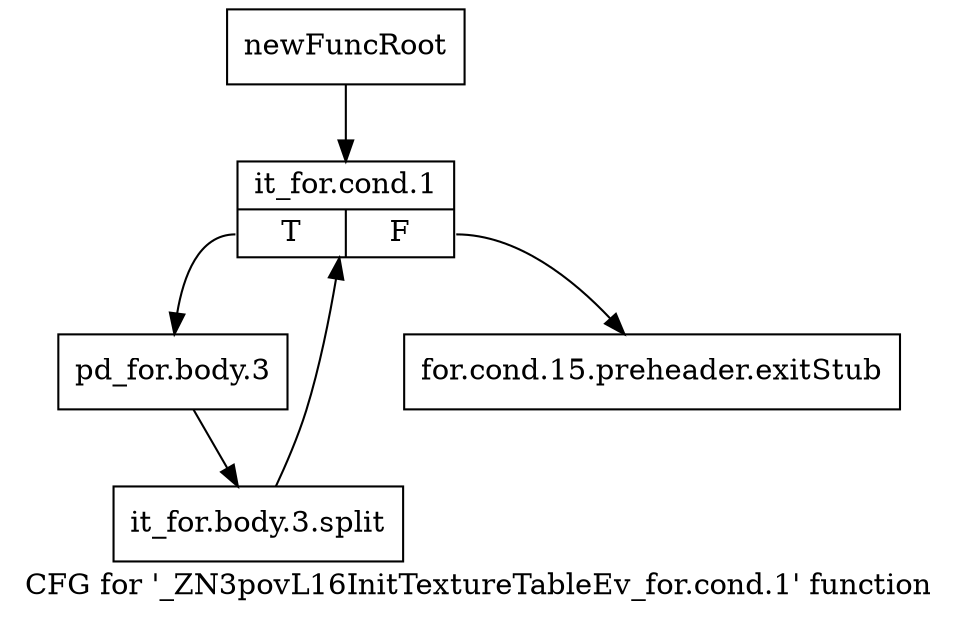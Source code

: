 digraph "CFG for '_ZN3povL16InitTextureTableEv_for.cond.1' function" {
	label="CFG for '_ZN3povL16InitTextureTableEv_for.cond.1' function";

	Node0x2ce5850 [shape=record,label="{newFuncRoot}"];
	Node0x2ce5850 -> Node0x2ce58f0;
	Node0x2ce58a0 [shape=record,label="{for.cond.15.preheader.exitStub}"];
	Node0x2ce58f0 [shape=record,label="{it_for.cond.1|{<s0>T|<s1>F}}"];
	Node0x2ce58f0:s0 -> Node0x2ce5940;
	Node0x2ce58f0:s1 -> Node0x2ce58a0;
	Node0x2ce5940 [shape=record,label="{pd_for.body.3}"];
	Node0x2ce5940 -> Node0x399ad80;
	Node0x399ad80 [shape=record,label="{it_for.body.3.split}"];
	Node0x399ad80 -> Node0x2ce58f0;
}
